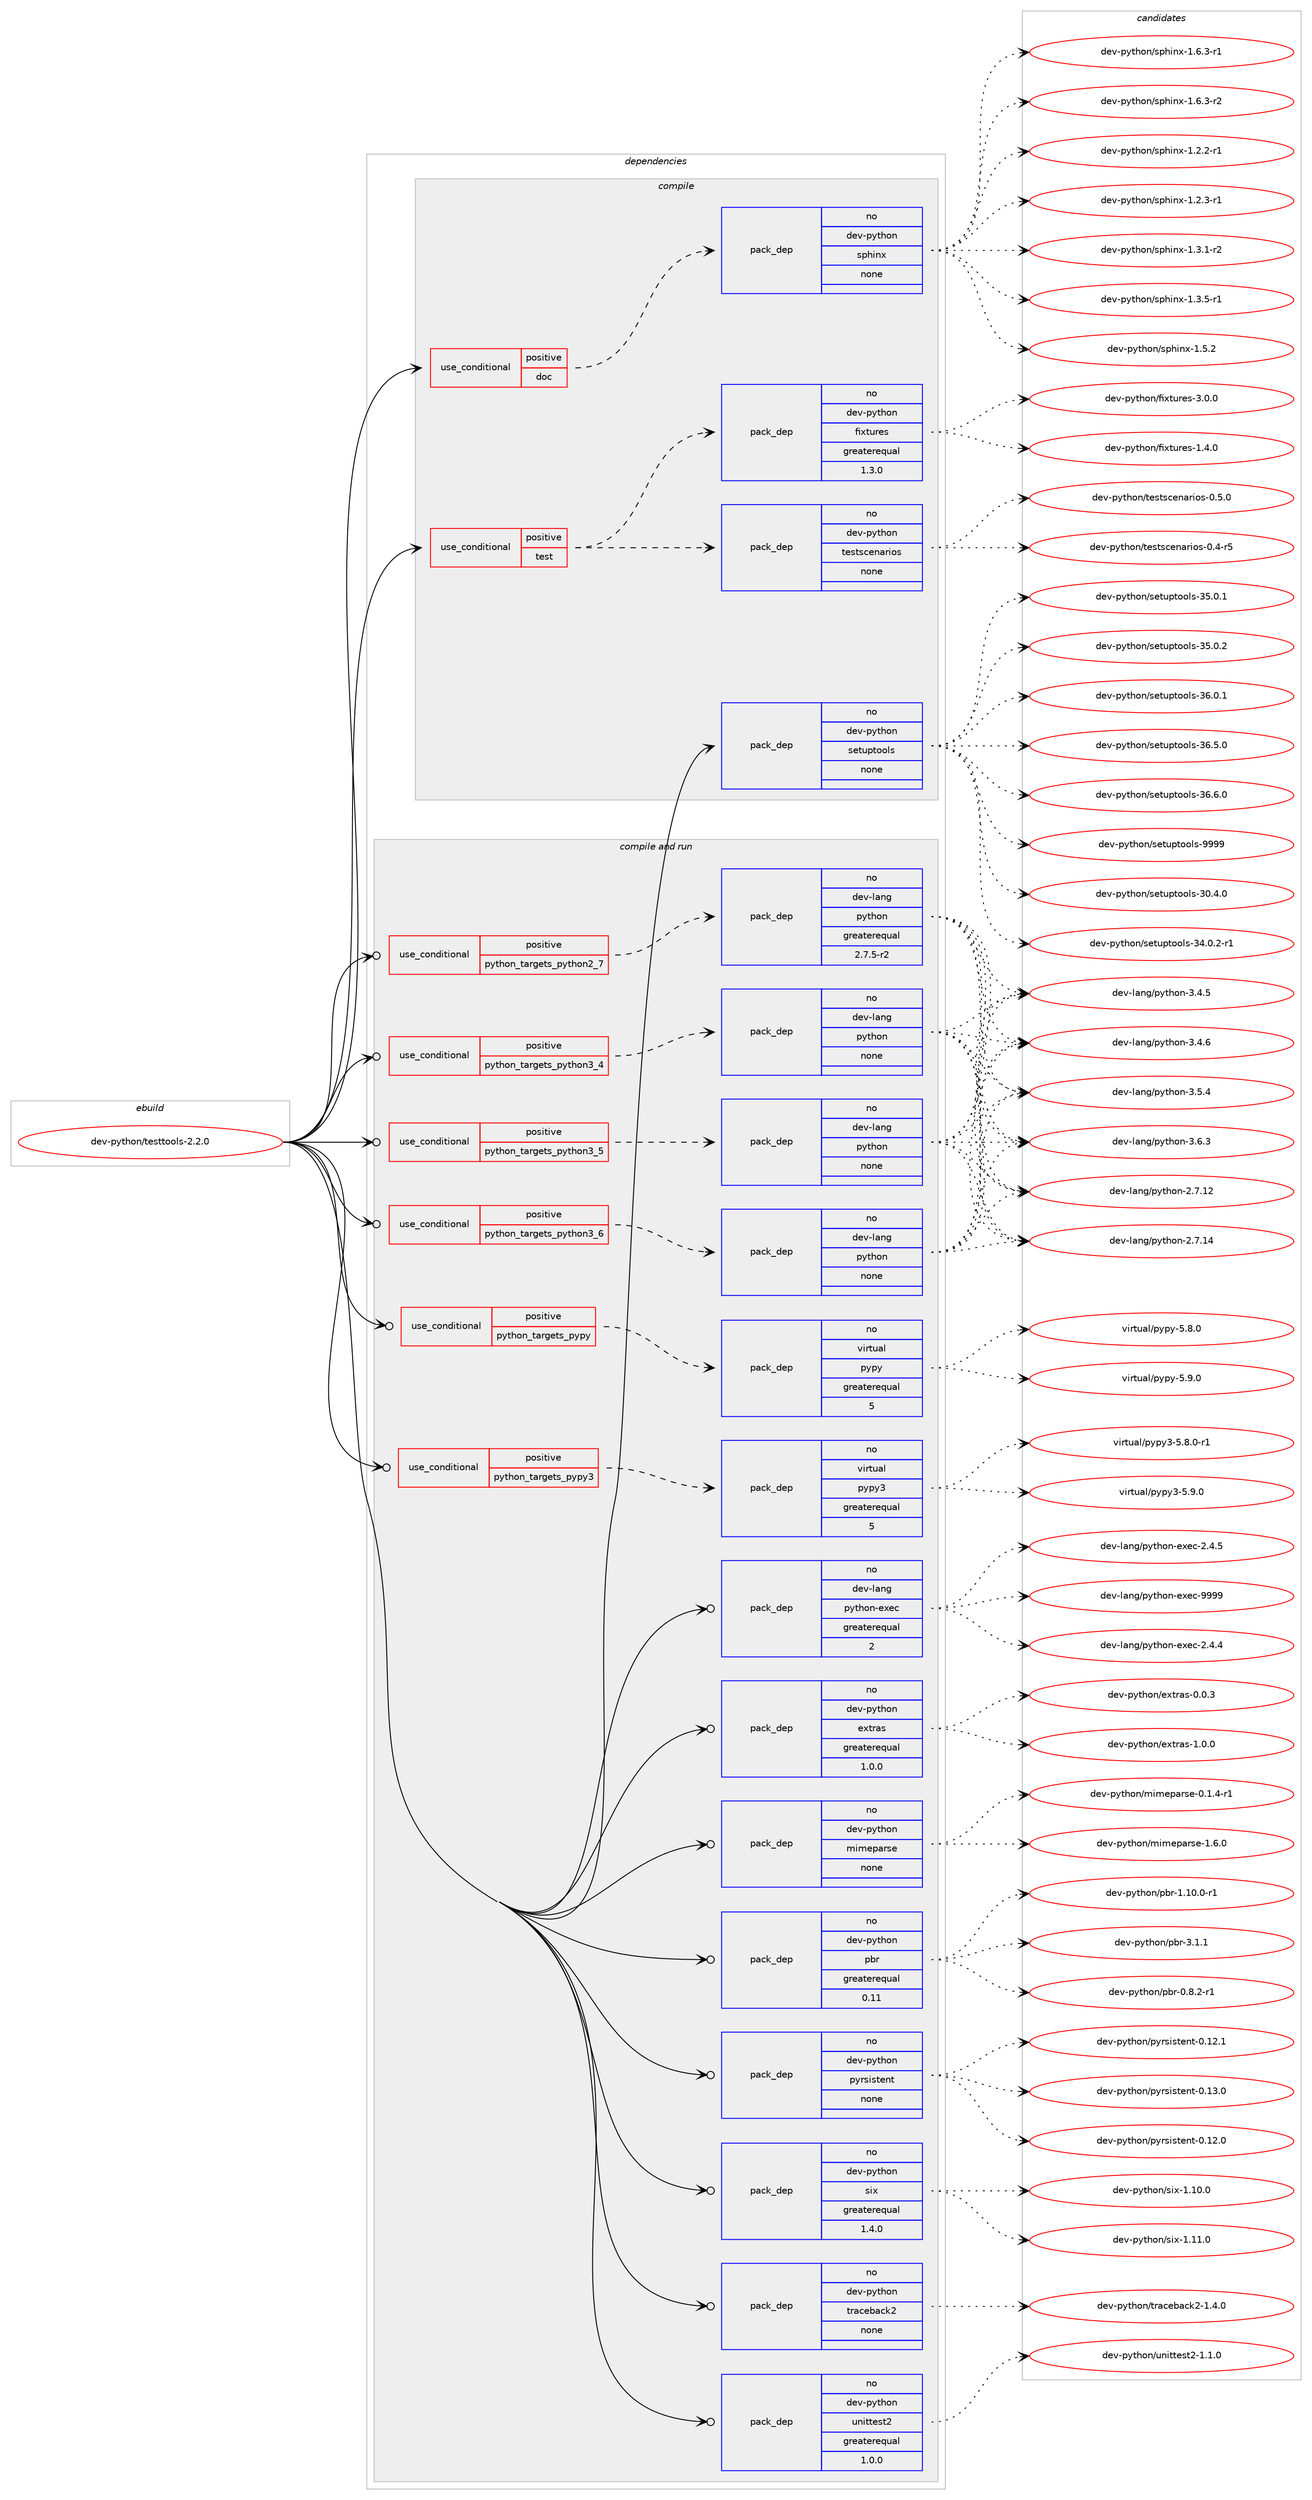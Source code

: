 digraph prolog {

# *************
# Graph options
# *************

newrank=true;
concentrate=true;
compound=true;
graph [rankdir=LR,fontname=Helvetica,fontsize=10,ranksep=1.5];#, ranksep=2.5, nodesep=0.2];
edge  [arrowhead=vee];
node  [fontname=Helvetica,fontsize=10];

# **********
# The ebuild
# **********

subgraph cluster_leftcol {
color=gray;
rank=same;
label=<<i>ebuild</i>>;
id [label="dev-python/testtools-2.2.0", color=red, width=4, href="../dev-python/testtools-2.2.0.svg"];
}

# ****************
# The dependencies
# ****************

subgraph cluster_midcol {
color=gray;
label=<<i>dependencies</i>>;
subgraph cluster_compile {
fillcolor="#eeeeee";
style=filled;
label=<<i>compile</i>>;
subgraph cond42752 {
dependency190538 [label=<<TABLE BORDER="0" CELLBORDER="1" CELLSPACING="0" CELLPADDING="4"><TR><TD ROWSPAN="3" CELLPADDING="10">use_conditional</TD></TR><TR><TD>positive</TD></TR><TR><TD>doc</TD></TR></TABLE>>, shape=none, color=red];
subgraph pack143830 {
dependency190539 [label=<<TABLE BORDER="0" CELLBORDER="1" CELLSPACING="0" CELLPADDING="4" WIDTH="220"><TR><TD ROWSPAN="6" CELLPADDING="30">pack_dep</TD></TR><TR><TD WIDTH="110">no</TD></TR><TR><TD>dev-python</TD></TR><TR><TD>sphinx</TD></TR><TR><TD>none</TD></TR><TR><TD></TD></TR></TABLE>>, shape=none, color=blue];
}
dependency190538:e -> dependency190539:w [weight=20,style="dashed",arrowhead="vee"];
}
id:e -> dependency190538:w [weight=20,style="solid",arrowhead="vee"];
subgraph cond42753 {
dependency190540 [label=<<TABLE BORDER="0" CELLBORDER="1" CELLSPACING="0" CELLPADDING="4"><TR><TD ROWSPAN="3" CELLPADDING="10">use_conditional</TD></TR><TR><TD>positive</TD></TR><TR><TD>test</TD></TR></TABLE>>, shape=none, color=red];
subgraph pack143831 {
dependency190541 [label=<<TABLE BORDER="0" CELLBORDER="1" CELLSPACING="0" CELLPADDING="4" WIDTH="220"><TR><TD ROWSPAN="6" CELLPADDING="30">pack_dep</TD></TR><TR><TD WIDTH="110">no</TD></TR><TR><TD>dev-python</TD></TR><TR><TD>fixtures</TD></TR><TR><TD>greaterequal</TD></TR><TR><TD>1.3.0</TD></TR></TABLE>>, shape=none, color=blue];
}
dependency190540:e -> dependency190541:w [weight=20,style="dashed",arrowhead="vee"];
subgraph pack143832 {
dependency190542 [label=<<TABLE BORDER="0" CELLBORDER="1" CELLSPACING="0" CELLPADDING="4" WIDTH="220"><TR><TD ROWSPAN="6" CELLPADDING="30">pack_dep</TD></TR><TR><TD WIDTH="110">no</TD></TR><TR><TD>dev-python</TD></TR><TR><TD>testscenarios</TD></TR><TR><TD>none</TD></TR><TR><TD></TD></TR></TABLE>>, shape=none, color=blue];
}
dependency190540:e -> dependency190542:w [weight=20,style="dashed",arrowhead="vee"];
}
id:e -> dependency190540:w [weight=20,style="solid",arrowhead="vee"];
subgraph pack143833 {
dependency190543 [label=<<TABLE BORDER="0" CELLBORDER="1" CELLSPACING="0" CELLPADDING="4" WIDTH="220"><TR><TD ROWSPAN="6" CELLPADDING="30">pack_dep</TD></TR><TR><TD WIDTH="110">no</TD></TR><TR><TD>dev-python</TD></TR><TR><TD>setuptools</TD></TR><TR><TD>none</TD></TR><TR><TD></TD></TR></TABLE>>, shape=none, color=blue];
}
id:e -> dependency190543:w [weight=20,style="solid",arrowhead="vee"];
}
subgraph cluster_compileandrun {
fillcolor="#eeeeee";
style=filled;
label=<<i>compile and run</i>>;
subgraph cond42754 {
dependency190544 [label=<<TABLE BORDER="0" CELLBORDER="1" CELLSPACING="0" CELLPADDING="4"><TR><TD ROWSPAN="3" CELLPADDING="10">use_conditional</TD></TR><TR><TD>positive</TD></TR><TR><TD>python_targets_pypy</TD></TR></TABLE>>, shape=none, color=red];
subgraph pack143834 {
dependency190545 [label=<<TABLE BORDER="0" CELLBORDER="1" CELLSPACING="0" CELLPADDING="4" WIDTH="220"><TR><TD ROWSPAN="6" CELLPADDING="30">pack_dep</TD></TR><TR><TD WIDTH="110">no</TD></TR><TR><TD>virtual</TD></TR><TR><TD>pypy</TD></TR><TR><TD>greaterequal</TD></TR><TR><TD>5</TD></TR></TABLE>>, shape=none, color=blue];
}
dependency190544:e -> dependency190545:w [weight=20,style="dashed",arrowhead="vee"];
}
id:e -> dependency190544:w [weight=20,style="solid",arrowhead="odotvee"];
subgraph cond42755 {
dependency190546 [label=<<TABLE BORDER="0" CELLBORDER="1" CELLSPACING="0" CELLPADDING="4"><TR><TD ROWSPAN="3" CELLPADDING="10">use_conditional</TD></TR><TR><TD>positive</TD></TR><TR><TD>python_targets_pypy3</TD></TR></TABLE>>, shape=none, color=red];
subgraph pack143835 {
dependency190547 [label=<<TABLE BORDER="0" CELLBORDER="1" CELLSPACING="0" CELLPADDING="4" WIDTH="220"><TR><TD ROWSPAN="6" CELLPADDING="30">pack_dep</TD></TR><TR><TD WIDTH="110">no</TD></TR><TR><TD>virtual</TD></TR><TR><TD>pypy3</TD></TR><TR><TD>greaterequal</TD></TR><TR><TD>5</TD></TR></TABLE>>, shape=none, color=blue];
}
dependency190546:e -> dependency190547:w [weight=20,style="dashed",arrowhead="vee"];
}
id:e -> dependency190546:w [weight=20,style="solid",arrowhead="odotvee"];
subgraph cond42756 {
dependency190548 [label=<<TABLE BORDER="0" CELLBORDER="1" CELLSPACING="0" CELLPADDING="4"><TR><TD ROWSPAN="3" CELLPADDING="10">use_conditional</TD></TR><TR><TD>positive</TD></TR><TR><TD>python_targets_python2_7</TD></TR></TABLE>>, shape=none, color=red];
subgraph pack143836 {
dependency190549 [label=<<TABLE BORDER="0" CELLBORDER="1" CELLSPACING="0" CELLPADDING="4" WIDTH="220"><TR><TD ROWSPAN="6" CELLPADDING="30">pack_dep</TD></TR><TR><TD WIDTH="110">no</TD></TR><TR><TD>dev-lang</TD></TR><TR><TD>python</TD></TR><TR><TD>greaterequal</TD></TR><TR><TD>2.7.5-r2</TD></TR></TABLE>>, shape=none, color=blue];
}
dependency190548:e -> dependency190549:w [weight=20,style="dashed",arrowhead="vee"];
}
id:e -> dependency190548:w [weight=20,style="solid",arrowhead="odotvee"];
subgraph cond42757 {
dependency190550 [label=<<TABLE BORDER="0" CELLBORDER="1" CELLSPACING="0" CELLPADDING="4"><TR><TD ROWSPAN="3" CELLPADDING="10">use_conditional</TD></TR><TR><TD>positive</TD></TR><TR><TD>python_targets_python3_4</TD></TR></TABLE>>, shape=none, color=red];
subgraph pack143837 {
dependency190551 [label=<<TABLE BORDER="0" CELLBORDER="1" CELLSPACING="0" CELLPADDING="4" WIDTH="220"><TR><TD ROWSPAN="6" CELLPADDING="30">pack_dep</TD></TR><TR><TD WIDTH="110">no</TD></TR><TR><TD>dev-lang</TD></TR><TR><TD>python</TD></TR><TR><TD>none</TD></TR><TR><TD></TD></TR></TABLE>>, shape=none, color=blue];
}
dependency190550:e -> dependency190551:w [weight=20,style="dashed",arrowhead="vee"];
}
id:e -> dependency190550:w [weight=20,style="solid",arrowhead="odotvee"];
subgraph cond42758 {
dependency190552 [label=<<TABLE BORDER="0" CELLBORDER="1" CELLSPACING="0" CELLPADDING="4"><TR><TD ROWSPAN="3" CELLPADDING="10">use_conditional</TD></TR><TR><TD>positive</TD></TR><TR><TD>python_targets_python3_5</TD></TR></TABLE>>, shape=none, color=red];
subgraph pack143838 {
dependency190553 [label=<<TABLE BORDER="0" CELLBORDER="1" CELLSPACING="0" CELLPADDING="4" WIDTH="220"><TR><TD ROWSPAN="6" CELLPADDING="30">pack_dep</TD></TR><TR><TD WIDTH="110">no</TD></TR><TR><TD>dev-lang</TD></TR><TR><TD>python</TD></TR><TR><TD>none</TD></TR><TR><TD></TD></TR></TABLE>>, shape=none, color=blue];
}
dependency190552:e -> dependency190553:w [weight=20,style="dashed",arrowhead="vee"];
}
id:e -> dependency190552:w [weight=20,style="solid",arrowhead="odotvee"];
subgraph cond42759 {
dependency190554 [label=<<TABLE BORDER="0" CELLBORDER="1" CELLSPACING="0" CELLPADDING="4"><TR><TD ROWSPAN="3" CELLPADDING="10">use_conditional</TD></TR><TR><TD>positive</TD></TR><TR><TD>python_targets_python3_6</TD></TR></TABLE>>, shape=none, color=red];
subgraph pack143839 {
dependency190555 [label=<<TABLE BORDER="0" CELLBORDER="1" CELLSPACING="0" CELLPADDING="4" WIDTH="220"><TR><TD ROWSPAN="6" CELLPADDING="30">pack_dep</TD></TR><TR><TD WIDTH="110">no</TD></TR><TR><TD>dev-lang</TD></TR><TR><TD>python</TD></TR><TR><TD>none</TD></TR><TR><TD></TD></TR></TABLE>>, shape=none, color=blue];
}
dependency190554:e -> dependency190555:w [weight=20,style="dashed",arrowhead="vee"];
}
id:e -> dependency190554:w [weight=20,style="solid",arrowhead="odotvee"];
subgraph pack143840 {
dependency190556 [label=<<TABLE BORDER="0" CELLBORDER="1" CELLSPACING="0" CELLPADDING="4" WIDTH="220"><TR><TD ROWSPAN="6" CELLPADDING="30">pack_dep</TD></TR><TR><TD WIDTH="110">no</TD></TR><TR><TD>dev-lang</TD></TR><TR><TD>python-exec</TD></TR><TR><TD>greaterequal</TD></TR><TR><TD>2</TD></TR></TABLE>>, shape=none, color=blue];
}
id:e -> dependency190556:w [weight=20,style="solid",arrowhead="odotvee"];
subgraph pack143841 {
dependency190557 [label=<<TABLE BORDER="0" CELLBORDER="1" CELLSPACING="0" CELLPADDING="4" WIDTH="220"><TR><TD ROWSPAN="6" CELLPADDING="30">pack_dep</TD></TR><TR><TD WIDTH="110">no</TD></TR><TR><TD>dev-python</TD></TR><TR><TD>extras</TD></TR><TR><TD>greaterequal</TD></TR><TR><TD>1.0.0</TD></TR></TABLE>>, shape=none, color=blue];
}
id:e -> dependency190557:w [weight=20,style="solid",arrowhead="odotvee"];
subgraph pack143842 {
dependency190558 [label=<<TABLE BORDER="0" CELLBORDER="1" CELLSPACING="0" CELLPADDING="4" WIDTH="220"><TR><TD ROWSPAN="6" CELLPADDING="30">pack_dep</TD></TR><TR><TD WIDTH="110">no</TD></TR><TR><TD>dev-python</TD></TR><TR><TD>mimeparse</TD></TR><TR><TD>none</TD></TR><TR><TD></TD></TR></TABLE>>, shape=none, color=blue];
}
id:e -> dependency190558:w [weight=20,style="solid",arrowhead="odotvee"];
subgraph pack143843 {
dependency190559 [label=<<TABLE BORDER="0" CELLBORDER="1" CELLSPACING="0" CELLPADDING="4" WIDTH="220"><TR><TD ROWSPAN="6" CELLPADDING="30">pack_dep</TD></TR><TR><TD WIDTH="110">no</TD></TR><TR><TD>dev-python</TD></TR><TR><TD>pbr</TD></TR><TR><TD>greaterequal</TD></TR><TR><TD>0.11</TD></TR></TABLE>>, shape=none, color=blue];
}
id:e -> dependency190559:w [weight=20,style="solid",arrowhead="odotvee"];
subgraph pack143844 {
dependency190560 [label=<<TABLE BORDER="0" CELLBORDER="1" CELLSPACING="0" CELLPADDING="4" WIDTH="220"><TR><TD ROWSPAN="6" CELLPADDING="30">pack_dep</TD></TR><TR><TD WIDTH="110">no</TD></TR><TR><TD>dev-python</TD></TR><TR><TD>pyrsistent</TD></TR><TR><TD>none</TD></TR><TR><TD></TD></TR></TABLE>>, shape=none, color=blue];
}
id:e -> dependency190560:w [weight=20,style="solid",arrowhead="odotvee"];
subgraph pack143845 {
dependency190561 [label=<<TABLE BORDER="0" CELLBORDER="1" CELLSPACING="0" CELLPADDING="4" WIDTH="220"><TR><TD ROWSPAN="6" CELLPADDING="30">pack_dep</TD></TR><TR><TD WIDTH="110">no</TD></TR><TR><TD>dev-python</TD></TR><TR><TD>six</TD></TR><TR><TD>greaterequal</TD></TR><TR><TD>1.4.0</TD></TR></TABLE>>, shape=none, color=blue];
}
id:e -> dependency190561:w [weight=20,style="solid",arrowhead="odotvee"];
subgraph pack143846 {
dependency190562 [label=<<TABLE BORDER="0" CELLBORDER="1" CELLSPACING="0" CELLPADDING="4" WIDTH="220"><TR><TD ROWSPAN="6" CELLPADDING="30">pack_dep</TD></TR><TR><TD WIDTH="110">no</TD></TR><TR><TD>dev-python</TD></TR><TR><TD>traceback2</TD></TR><TR><TD>none</TD></TR><TR><TD></TD></TR></TABLE>>, shape=none, color=blue];
}
id:e -> dependency190562:w [weight=20,style="solid",arrowhead="odotvee"];
subgraph pack143847 {
dependency190563 [label=<<TABLE BORDER="0" CELLBORDER="1" CELLSPACING="0" CELLPADDING="4" WIDTH="220"><TR><TD ROWSPAN="6" CELLPADDING="30">pack_dep</TD></TR><TR><TD WIDTH="110">no</TD></TR><TR><TD>dev-python</TD></TR><TR><TD>unittest2</TD></TR><TR><TD>greaterequal</TD></TR><TR><TD>1.0.0</TD></TR></TABLE>>, shape=none, color=blue];
}
id:e -> dependency190563:w [weight=20,style="solid",arrowhead="odotvee"];
}
subgraph cluster_run {
fillcolor="#eeeeee";
style=filled;
label=<<i>run</i>>;
}
}

# **************
# The candidates
# **************

subgraph cluster_choices {
rank=same;
color=gray;
label=<<i>candidates</i>>;

subgraph choice143830 {
color=black;
nodesep=1;
choice10010111845112121116104111110471151121041051101204549465046504511449 [label="dev-python/sphinx-1.2.2-r1", color=red, width=4,href="../dev-python/sphinx-1.2.2-r1.svg"];
choice10010111845112121116104111110471151121041051101204549465046514511449 [label="dev-python/sphinx-1.2.3-r1", color=red, width=4,href="../dev-python/sphinx-1.2.3-r1.svg"];
choice10010111845112121116104111110471151121041051101204549465146494511450 [label="dev-python/sphinx-1.3.1-r2", color=red, width=4,href="../dev-python/sphinx-1.3.1-r2.svg"];
choice10010111845112121116104111110471151121041051101204549465146534511449 [label="dev-python/sphinx-1.3.5-r1", color=red, width=4,href="../dev-python/sphinx-1.3.5-r1.svg"];
choice1001011184511212111610411111047115112104105110120454946534650 [label="dev-python/sphinx-1.5.2", color=red, width=4,href="../dev-python/sphinx-1.5.2.svg"];
choice10010111845112121116104111110471151121041051101204549465446514511449 [label="dev-python/sphinx-1.6.3-r1", color=red, width=4,href="../dev-python/sphinx-1.6.3-r1.svg"];
choice10010111845112121116104111110471151121041051101204549465446514511450 [label="dev-python/sphinx-1.6.3-r2", color=red, width=4,href="../dev-python/sphinx-1.6.3-r2.svg"];
dependency190539:e -> choice10010111845112121116104111110471151121041051101204549465046504511449:w [style=dotted,weight="100"];
dependency190539:e -> choice10010111845112121116104111110471151121041051101204549465046514511449:w [style=dotted,weight="100"];
dependency190539:e -> choice10010111845112121116104111110471151121041051101204549465146494511450:w [style=dotted,weight="100"];
dependency190539:e -> choice10010111845112121116104111110471151121041051101204549465146534511449:w [style=dotted,weight="100"];
dependency190539:e -> choice1001011184511212111610411111047115112104105110120454946534650:w [style=dotted,weight="100"];
dependency190539:e -> choice10010111845112121116104111110471151121041051101204549465446514511449:w [style=dotted,weight="100"];
dependency190539:e -> choice10010111845112121116104111110471151121041051101204549465446514511450:w [style=dotted,weight="100"];
}
subgraph choice143831 {
color=black;
nodesep=1;
choice1001011184511212111610411111047102105120116117114101115454946524648 [label="dev-python/fixtures-1.4.0", color=red, width=4,href="../dev-python/fixtures-1.4.0.svg"];
choice1001011184511212111610411111047102105120116117114101115455146484648 [label="dev-python/fixtures-3.0.0", color=red, width=4,href="../dev-python/fixtures-3.0.0.svg"];
dependency190541:e -> choice1001011184511212111610411111047102105120116117114101115454946524648:w [style=dotted,weight="100"];
dependency190541:e -> choice1001011184511212111610411111047102105120116117114101115455146484648:w [style=dotted,weight="100"];
}
subgraph choice143832 {
color=black;
nodesep=1;
choice10010111845112121116104111110471161011151161159910111097114105111115454846524511453 [label="dev-python/testscenarios-0.4-r5", color=red, width=4,href="../dev-python/testscenarios-0.4-r5.svg"];
choice10010111845112121116104111110471161011151161159910111097114105111115454846534648 [label="dev-python/testscenarios-0.5.0", color=red, width=4,href="../dev-python/testscenarios-0.5.0.svg"];
dependency190542:e -> choice10010111845112121116104111110471161011151161159910111097114105111115454846524511453:w [style=dotted,weight="100"];
dependency190542:e -> choice10010111845112121116104111110471161011151161159910111097114105111115454846534648:w [style=dotted,weight="100"];
}
subgraph choice143833 {
color=black;
nodesep=1;
choice100101118451121211161041111104711510111611711211611111110811545514846524648 [label="dev-python/setuptools-30.4.0", color=red, width=4,href="../dev-python/setuptools-30.4.0.svg"];
choice1001011184511212111610411111047115101116117112116111111108115455152464846504511449 [label="dev-python/setuptools-34.0.2-r1", color=red, width=4,href="../dev-python/setuptools-34.0.2-r1.svg"];
choice100101118451121211161041111104711510111611711211611111110811545515346484649 [label="dev-python/setuptools-35.0.1", color=red, width=4,href="../dev-python/setuptools-35.0.1.svg"];
choice100101118451121211161041111104711510111611711211611111110811545515346484650 [label="dev-python/setuptools-35.0.2", color=red, width=4,href="../dev-python/setuptools-35.0.2.svg"];
choice100101118451121211161041111104711510111611711211611111110811545515446484649 [label="dev-python/setuptools-36.0.1", color=red, width=4,href="../dev-python/setuptools-36.0.1.svg"];
choice100101118451121211161041111104711510111611711211611111110811545515446534648 [label="dev-python/setuptools-36.5.0", color=red, width=4,href="../dev-python/setuptools-36.5.0.svg"];
choice100101118451121211161041111104711510111611711211611111110811545515446544648 [label="dev-python/setuptools-36.6.0", color=red, width=4,href="../dev-python/setuptools-36.6.0.svg"];
choice10010111845112121116104111110471151011161171121161111111081154557575757 [label="dev-python/setuptools-9999", color=red, width=4,href="../dev-python/setuptools-9999.svg"];
dependency190543:e -> choice100101118451121211161041111104711510111611711211611111110811545514846524648:w [style=dotted,weight="100"];
dependency190543:e -> choice1001011184511212111610411111047115101116117112116111111108115455152464846504511449:w [style=dotted,weight="100"];
dependency190543:e -> choice100101118451121211161041111104711510111611711211611111110811545515346484649:w [style=dotted,weight="100"];
dependency190543:e -> choice100101118451121211161041111104711510111611711211611111110811545515346484650:w [style=dotted,weight="100"];
dependency190543:e -> choice100101118451121211161041111104711510111611711211611111110811545515446484649:w [style=dotted,weight="100"];
dependency190543:e -> choice100101118451121211161041111104711510111611711211611111110811545515446534648:w [style=dotted,weight="100"];
dependency190543:e -> choice100101118451121211161041111104711510111611711211611111110811545515446544648:w [style=dotted,weight="100"];
dependency190543:e -> choice10010111845112121116104111110471151011161171121161111111081154557575757:w [style=dotted,weight="100"];
}
subgraph choice143834 {
color=black;
nodesep=1;
choice1181051141161179710847112121112121455346564648 [label="virtual/pypy-5.8.0", color=red, width=4,href="../virtual/pypy-5.8.0.svg"];
choice1181051141161179710847112121112121455346574648 [label="virtual/pypy-5.9.0", color=red, width=4,href="../virtual/pypy-5.9.0.svg"];
dependency190545:e -> choice1181051141161179710847112121112121455346564648:w [style=dotted,weight="100"];
dependency190545:e -> choice1181051141161179710847112121112121455346574648:w [style=dotted,weight="100"];
}
subgraph choice143835 {
color=black;
nodesep=1;
choice1181051141161179710847112121112121514553465646484511449 [label="virtual/pypy3-5.8.0-r1", color=red, width=4,href="../virtual/pypy3-5.8.0-r1.svg"];
choice118105114116117971084711212111212151455346574648 [label="virtual/pypy3-5.9.0", color=red, width=4,href="../virtual/pypy3-5.9.0.svg"];
dependency190547:e -> choice1181051141161179710847112121112121514553465646484511449:w [style=dotted,weight="100"];
dependency190547:e -> choice118105114116117971084711212111212151455346574648:w [style=dotted,weight="100"];
}
subgraph choice143836 {
color=black;
nodesep=1;
choice10010111845108971101034711212111610411111045504655464950 [label="dev-lang/python-2.7.12", color=red, width=4,href="../dev-lang/python-2.7.12.svg"];
choice10010111845108971101034711212111610411111045504655464952 [label="dev-lang/python-2.7.14", color=red, width=4,href="../dev-lang/python-2.7.14.svg"];
choice100101118451089711010347112121116104111110455146524653 [label="dev-lang/python-3.4.5", color=red, width=4,href="../dev-lang/python-3.4.5.svg"];
choice100101118451089711010347112121116104111110455146524654 [label="dev-lang/python-3.4.6", color=red, width=4,href="../dev-lang/python-3.4.6.svg"];
choice100101118451089711010347112121116104111110455146534652 [label="dev-lang/python-3.5.4", color=red, width=4,href="../dev-lang/python-3.5.4.svg"];
choice100101118451089711010347112121116104111110455146544651 [label="dev-lang/python-3.6.3", color=red, width=4,href="../dev-lang/python-3.6.3.svg"];
dependency190549:e -> choice10010111845108971101034711212111610411111045504655464950:w [style=dotted,weight="100"];
dependency190549:e -> choice10010111845108971101034711212111610411111045504655464952:w [style=dotted,weight="100"];
dependency190549:e -> choice100101118451089711010347112121116104111110455146524653:w [style=dotted,weight="100"];
dependency190549:e -> choice100101118451089711010347112121116104111110455146524654:w [style=dotted,weight="100"];
dependency190549:e -> choice100101118451089711010347112121116104111110455146534652:w [style=dotted,weight="100"];
dependency190549:e -> choice100101118451089711010347112121116104111110455146544651:w [style=dotted,weight="100"];
}
subgraph choice143837 {
color=black;
nodesep=1;
choice10010111845108971101034711212111610411111045504655464950 [label="dev-lang/python-2.7.12", color=red, width=4,href="../dev-lang/python-2.7.12.svg"];
choice10010111845108971101034711212111610411111045504655464952 [label="dev-lang/python-2.7.14", color=red, width=4,href="../dev-lang/python-2.7.14.svg"];
choice100101118451089711010347112121116104111110455146524653 [label="dev-lang/python-3.4.5", color=red, width=4,href="../dev-lang/python-3.4.5.svg"];
choice100101118451089711010347112121116104111110455146524654 [label="dev-lang/python-3.4.6", color=red, width=4,href="../dev-lang/python-3.4.6.svg"];
choice100101118451089711010347112121116104111110455146534652 [label="dev-lang/python-3.5.4", color=red, width=4,href="../dev-lang/python-3.5.4.svg"];
choice100101118451089711010347112121116104111110455146544651 [label="dev-lang/python-3.6.3", color=red, width=4,href="../dev-lang/python-3.6.3.svg"];
dependency190551:e -> choice10010111845108971101034711212111610411111045504655464950:w [style=dotted,weight="100"];
dependency190551:e -> choice10010111845108971101034711212111610411111045504655464952:w [style=dotted,weight="100"];
dependency190551:e -> choice100101118451089711010347112121116104111110455146524653:w [style=dotted,weight="100"];
dependency190551:e -> choice100101118451089711010347112121116104111110455146524654:w [style=dotted,weight="100"];
dependency190551:e -> choice100101118451089711010347112121116104111110455146534652:w [style=dotted,weight="100"];
dependency190551:e -> choice100101118451089711010347112121116104111110455146544651:w [style=dotted,weight="100"];
}
subgraph choice143838 {
color=black;
nodesep=1;
choice10010111845108971101034711212111610411111045504655464950 [label="dev-lang/python-2.7.12", color=red, width=4,href="../dev-lang/python-2.7.12.svg"];
choice10010111845108971101034711212111610411111045504655464952 [label="dev-lang/python-2.7.14", color=red, width=4,href="../dev-lang/python-2.7.14.svg"];
choice100101118451089711010347112121116104111110455146524653 [label="dev-lang/python-3.4.5", color=red, width=4,href="../dev-lang/python-3.4.5.svg"];
choice100101118451089711010347112121116104111110455146524654 [label="dev-lang/python-3.4.6", color=red, width=4,href="../dev-lang/python-3.4.6.svg"];
choice100101118451089711010347112121116104111110455146534652 [label="dev-lang/python-3.5.4", color=red, width=4,href="../dev-lang/python-3.5.4.svg"];
choice100101118451089711010347112121116104111110455146544651 [label="dev-lang/python-3.6.3", color=red, width=4,href="../dev-lang/python-3.6.3.svg"];
dependency190553:e -> choice10010111845108971101034711212111610411111045504655464950:w [style=dotted,weight="100"];
dependency190553:e -> choice10010111845108971101034711212111610411111045504655464952:w [style=dotted,weight="100"];
dependency190553:e -> choice100101118451089711010347112121116104111110455146524653:w [style=dotted,weight="100"];
dependency190553:e -> choice100101118451089711010347112121116104111110455146524654:w [style=dotted,weight="100"];
dependency190553:e -> choice100101118451089711010347112121116104111110455146534652:w [style=dotted,weight="100"];
dependency190553:e -> choice100101118451089711010347112121116104111110455146544651:w [style=dotted,weight="100"];
}
subgraph choice143839 {
color=black;
nodesep=1;
choice10010111845108971101034711212111610411111045504655464950 [label="dev-lang/python-2.7.12", color=red, width=4,href="../dev-lang/python-2.7.12.svg"];
choice10010111845108971101034711212111610411111045504655464952 [label="dev-lang/python-2.7.14", color=red, width=4,href="../dev-lang/python-2.7.14.svg"];
choice100101118451089711010347112121116104111110455146524653 [label="dev-lang/python-3.4.5", color=red, width=4,href="../dev-lang/python-3.4.5.svg"];
choice100101118451089711010347112121116104111110455146524654 [label="dev-lang/python-3.4.6", color=red, width=4,href="../dev-lang/python-3.4.6.svg"];
choice100101118451089711010347112121116104111110455146534652 [label="dev-lang/python-3.5.4", color=red, width=4,href="../dev-lang/python-3.5.4.svg"];
choice100101118451089711010347112121116104111110455146544651 [label="dev-lang/python-3.6.3", color=red, width=4,href="../dev-lang/python-3.6.3.svg"];
dependency190555:e -> choice10010111845108971101034711212111610411111045504655464950:w [style=dotted,weight="100"];
dependency190555:e -> choice10010111845108971101034711212111610411111045504655464952:w [style=dotted,weight="100"];
dependency190555:e -> choice100101118451089711010347112121116104111110455146524653:w [style=dotted,weight="100"];
dependency190555:e -> choice100101118451089711010347112121116104111110455146524654:w [style=dotted,weight="100"];
dependency190555:e -> choice100101118451089711010347112121116104111110455146534652:w [style=dotted,weight="100"];
dependency190555:e -> choice100101118451089711010347112121116104111110455146544651:w [style=dotted,weight="100"];
}
subgraph choice143840 {
color=black;
nodesep=1;
choice1001011184510897110103471121211161041111104510112010199455046524652 [label="dev-lang/python-exec-2.4.4", color=red, width=4,href="../dev-lang/python-exec-2.4.4.svg"];
choice1001011184510897110103471121211161041111104510112010199455046524653 [label="dev-lang/python-exec-2.4.5", color=red, width=4,href="../dev-lang/python-exec-2.4.5.svg"];
choice10010111845108971101034711212111610411111045101120101994557575757 [label="dev-lang/python-exec-9999", color=red, width=4,href="../dev-lang/python-exec-9999.svg"];
dependency190556:e -> choice1001011184510897110103471121211161041111104510112010199455046524652:w [style=dotted,weight="100"];
dependency190556:e -> choice1001011184510897110103471121211161041111104510112010199455046524653:w [style=dotted,weight="100"];
dependency190556:e -> choice10010111845108971101034711212111610411111045101120101994557575757:w [style=dotted,weight="100"];
}
subgraph choice143841 {
color=black;
nodesep=1;
choice100101118451121211161041111104710112011611497115454846484651 [label="dev-python/extras-0.0.3", color=red, width=4,href="../dev-python/extras-0.0.3.svg"];
choice100101118451121211161041111104710112011611497115454946484648 [label="dev-python/extras-1.0.0", color=red, width=4,href="../dev-python/extras-1.0.0.svg"];
dependency190557:e -> choice100101118451121211161041111104710112011611497115454846484651:w [style=dotted,weight="100"];
dependency190557:e -> choice100101118451121211161041111104710112011611497115454946484648:w [style=dotted,weight="100"];
}
subgraph choice143842 {
color=black;
nodesep=1;
choice1001011184511212111610411111047109105109101112971141151014548464946524511449 [label="dev-python/mimeparse-0.1.4-r1", color=red, width=4,href="../dev-python/mimeparse-0.1.4-r1.svg"];
choice100101118451121211161041111104710910510910111297114115101454946544648 [label="dev-python/mimeparse-1.6.0", color=red, width=4,href="../dev-python/mimeparse-1.6.0.svg"];
dependency190558:e -> choice1001011184511212111610411111047109105109101112971141151014548464946524511449:w [style=dotted,weight="100"];
dependency190558:e -> choice100101118451121211161041111104710910510910111297114115101454946544648:w [style=dotted,weight="100"];
}
subgraph choice143843 {
color=black;
nodesep=1;
choice1001011184511212111610411111047112981144548465646504511449 [label="dev-python/pbr-0.8.2-r1", color=red, width=4,href="../dev-python/pbr-0.8.2-r1.svg"];
choice100101118451121211161041111104711298114454946494846484511449 [label="dev-python/pbr-1.10.0-r1", color=red, width=4,href="../dev-python/pbr-1.10.0-r1.svg"];
choice100101118451121211161041111104711298114455146494649 [label="dev-python/pbr-3.1.1", color=red, width=4,href="../dev-python/pbr-3.1.1.svg"];
dependency190559:e -> choice1001011184511212111610411111047112981144548465646504511449:w [style=dotted,weight="100"];
dependency190559:e -> choice100101118451121211161041111104711298114454946494846484511449:w [style=dotted,weight="100"];
dependency190559:e -> choice100101118451121211161041111104711298114455146494649:w [style=dotted,weight="100"];
}
subgraph choice143844 {
color=black;
nodesep=1;
choice100101118451121211161041111104711212111411510511511610111011645484649504648 [label="dev-python/pyrsistent-0.12.0", color=red, width=4,href="../dev-python/pyrsistent-0.12.0.svg"];
choice100101118451121211161041111104711212111411510511511610111011645484649504649 [label="dev-python/pyrsistent-0.12.1", color=red, width=4,href="../dev-python/pyrsistent-0.12.1.svg"];
choice100101118451121211161041111104711212111411510511511610111011645484649514648 [label="dev-python/pyrsistent-0.13.0", color=red, width=4,href="../dev-python/pyrsistent-0.13.0.svg"];
dependency190560:e -> choice100101118451121211161041111104711212111411510511511610111011645484649504648:w [style=dotted,weight="100"];
dependency190560:e -> choice100101118451121211161041111104711212111411510511511610111011645484649504649:w [style=dotted,weight="100"];
dependency190560:e -> choice100101118451121211161041111104711212111411510511511610111011645484649514648:w [style=dotted,weight="100"];
}
subgraph choice143845 {
color=black;
nodesep=1;
choice100101118451121211161041111104711510512045494649484648 [label="dev-python/six-1.10.0", color=red, width=4,href="../dev-python/six-1.10.0.svg"];
choice100101118451121211161041111104711510512045494649494648 [label="dev-python/six-1.11.0", color=red, width=4,href="../dev-python/six-1.11.0.svg"];
dependency190561:e -> choice100101118451121211161041111104711510512045494649484648:w [style=dotted,weight="100"];
dependency190561:e -> choice100101118451121211161041111104711510512045494649494648:w [style=dotted,weight="100"];
}
subgraph choice143846 {
color=black;
nodesep=1;
choice1001011184511212111610411111047116114979910198979910750454946524648 [label="dev-python/traceback2-1.4.0", color=red, width=4,href="../dev-python/traceback2-1.4.0.svg"];
dependency190562:e -> choice1001011184511212111610411111047116114979910198979910750454946524648:w [style=dotted,weight="100"];
}
subgraph choice143847 {
color=black;
nodesep=1;
choice100101118451121211161041111104711711010511611610111511650454946494648 [label="dev-python/unittest2-1.1.0", color=red, width=4,href="../dev-python/unittest2-1.1.0.svg"];
dependency190563:e -> choice100101118451121211161041111104711711010511611610111511650454946494648:w [style=dotted,weight="100"];
}
}

}
